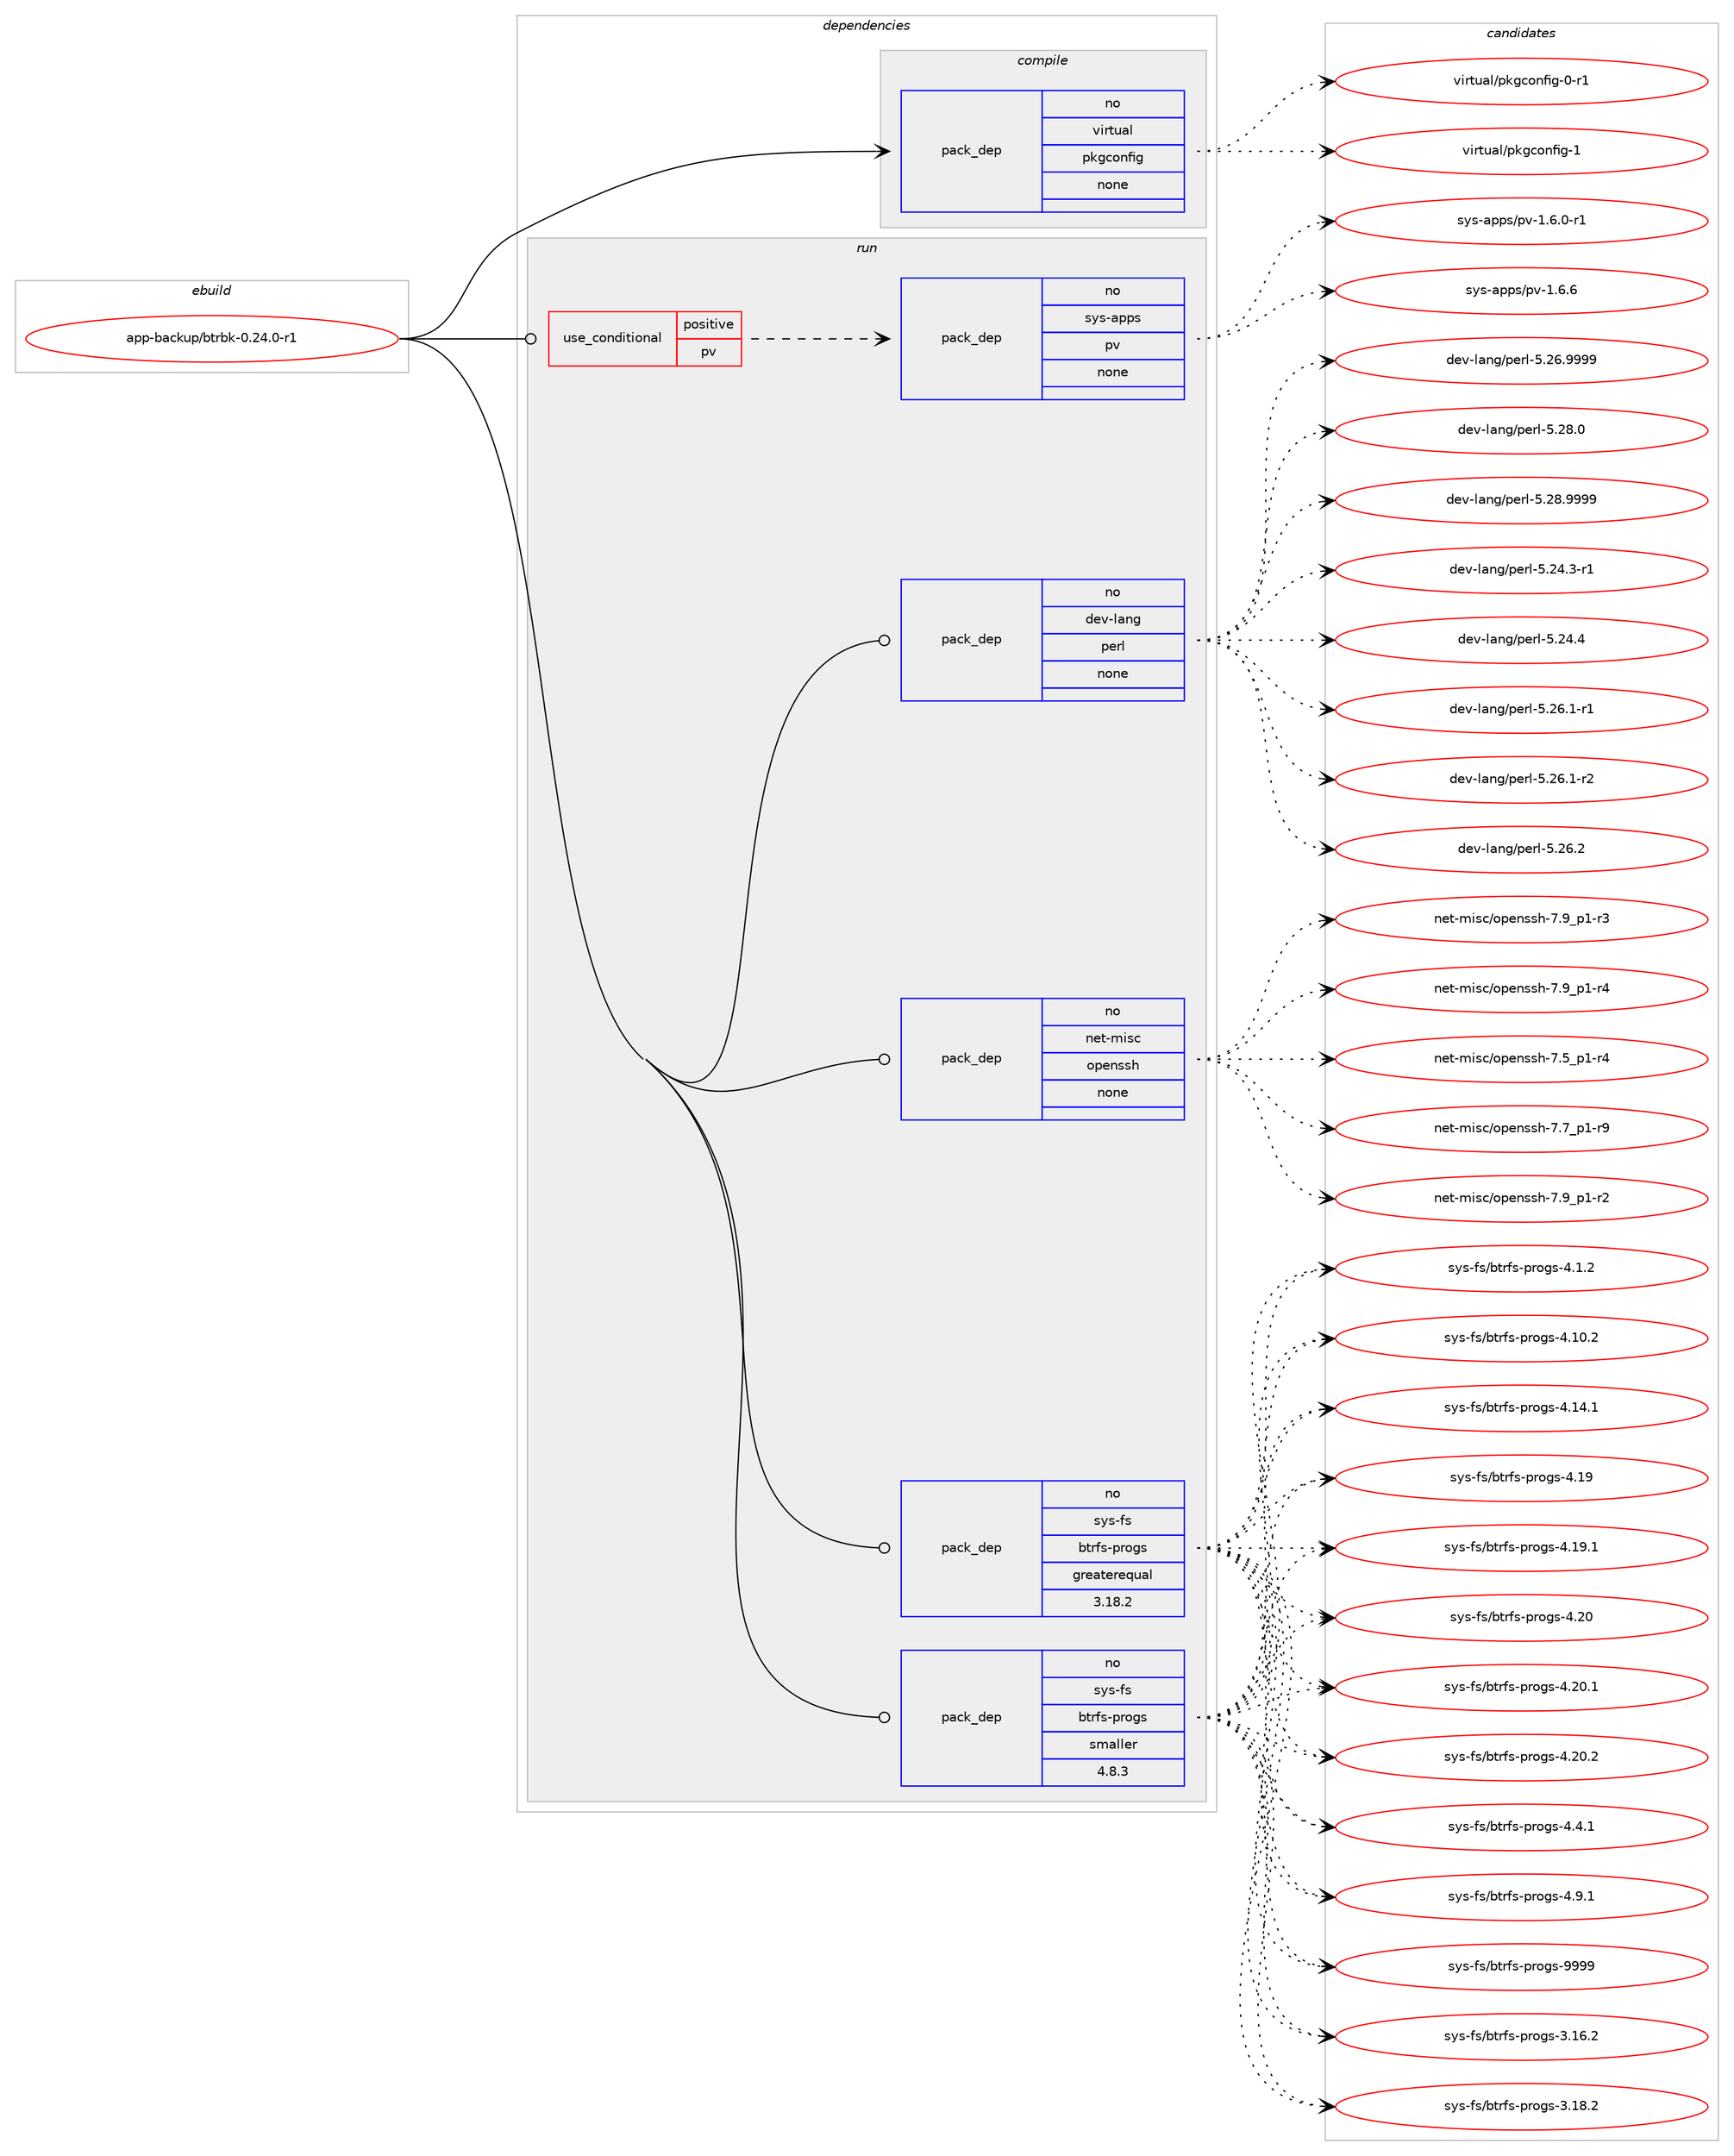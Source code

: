 digraph prolog {

# *************
# Graph options
# *************

newrank=true;
concentrate=true;
compound=true;
graph [rankdir=LR,fontname=Helvetica,fontsize=10,ranksep=1.5];#, ranksep=2.5, nodesep=0.2];
edge  [arrowhead=vee];
node  [fontname=Helvetica,fontsize=10];

# **********
# The ebuild
# **********

subgraph cluster_leftcol {
color=gray;
rank=same;
label=<<i>ebuild</i>>;
id [label="app-backup/btrbk-0.24.0-r1", color=red, width=4, href="../app-backup/btrbk-0.24.0-r1.svg"];
}

# ****************
# The dependencies
# ****************

subgraph cluster_midcol {
color=gray;
label=<<i>dependencies</i>>;
subgraph cluster_compile {
fillcolor="#eeeeee";
style=filled;
label=<<i>compile</i>>;
subgraph pack906312 {
dependency1273280 [label=<<TABLE BORDER="0" CELLBORDER="1" CELLSPACING="0" CELLPADDING="4" WIDTH="220"><TR><TD ROWSPAN="6" CELLPADDING="30">pack_dep</TD></TR><TR><TD WIDTH="110">no</TD></TR><TR><TD>virtual</TD></TR><TR><TD>pkgconfig</TD></TR><TR><TD>none</TD></TR><TR><TD></TD></TR></TABLE>>, shape=none, color=blue];
}
id:e -> dependency1273280:w [weight=20,style="solid",arrowhead="vee"];
}
subgraph cluster_compileandrun {
fillcolor="#eeeeee";
style=filled;
label=<<i>compile and run</i>>;
}
subgraph cluster_run {
fillcolor="#eeeeee";
style=filled;
label=<<i>run</i>>;
subgraph cond347196 {
dependency1273281 [label=<<TABLE BORDER="0" CELLBORDER="1" CELLSPACING="0" CELLPADDING="4"><TR><TD ROWSPAN="3" CELLPADDING="10">use_conditional</TD></TR><TR><TD>positive</TD></TR><TR><TD>pv</TD></TR></TABLE>>, shape=none, color=red];
subgraph pack906313 {
dependency1273282 [label=<<TABLE BORDER="0" CELLBORDER="1" CELLSPACING="0" CELLPADDING="4" WIDTH="220"><TR><TD ROWSPAN="6" CELLPADDING="30">pack_dep</TD></TR><TR><TD WIDTH="110">no</TD></TR><TR><TD>sys-apps</TD></TR><TR><TD>pv</TD></TR><TR><TD>none</TD></TR><TR><TD></TD></TR></TABLE>>, shape=none, color=blue];
}
dependency1273281:e -> dependency1273282:w [weight=20,style="dashed",arrowhead="vee"];
}
id:e -> dependency1273281:w [weight=20,style="solid",arrowhead="odot"];
subgraph pack906314 {
dependency1273283 [label=<<TABLE BORDER="0" CELLBORDER="1" CELLSPACING="0" CELLPADDING="4" WIDTH="220"><TR><TD ROWSPAN="6" CELLPADDING="30">pack_dep</TD></TR><TR><TD WIDTH="110">no</TD></TR><TR><TD>dev-lang</TD></TR><TR><TD>perl</TD></TR><TR><TD>none</TD></TR><TR><TD></TD></TR></TABLE>>, shape=none, color=blue];
}
id:e -> dependency1273283:w [weight=20,style="solid",arrowhead="odot"];
subgraph pack906315 {
dependency1273284 [label=<<TABLE BORDER="0" CELLBORDER="1" CELLSPACING="0" CELLPADDING="4" WIDTH="220"><TR><TD ROWSPAN="6" CELLPADDING="30">pack_dep</TD></TR><TR><TD WIDTH="110">no</TD></TR><TR><TD>net-misc</TD></TR><TR><TD>openssh</TD></TR><TR><TD>none</TD></TR><TR><TD></TD></TR></TABLE>>, shape=none, color=blue];
}
id:e -> dependency1273284:w [weight=20,style="solid",arrowhead="odot"];
subgraph pack906316 {
dependency1273285 [label=<<TABLE BORDER="0" CELLBORDER="1" CELLSPACING="0" CELLPADDING="4" WIDTH="220"><TR><TD ROWSPAN="6" CELLPADDING="30">pack_dep</TD></TR><TR><TD WIDTH="110">no</TD></TR><TR><TD>sys-fs</TD></TR><TR><TD>btrfs-progs</TD></TR><TR><TD>greaterequal</TD></TR><TR><TD>3.18.2</TD></TR></TABLE>>, shape=none, color=blue];
}
id:e -> dependency1273285:w [weight=20,style="solid",arrowhead="odot"];
subgraph pack906317 {
dependency1273286 [label=<<TABLE BORDER="0" CELLBORDER="1" CELLSPACING="0" CELLPADDING="4" WIDTH="220"><TR><TD ROWSPAN="6" CELLPADDING="30">pack_dep</TD></TR><TR><TD WIDTH="110">no</TD></TR><TR><TD>sys-fs</TD></TR><TR><TD>btrfs-progs</TD></TR><TR><TD>smaller</TD></TR><TR><TD>4.8.3</TD></TR></TABLE>>, shape=none, color=blue];
}
id:e -> dependency1273286:w [weight=20,style="solid",arrowhead="odot"];
}
}

# **************
# The candidates
# **************

subgraph cluster_choices {
rank=same;
color=gray;
label=<<i>candidates</i>>;

subgraph choice906312 {
color=black;
nodesep=1;
choice11810511411611797108471121071039911111010210510345484511449 [label="virtual/pkgconfig-0-r1", color=red, width=4,href="../virtual/pkgconfig-0-r1.svg"];
choice1181051141161179710847112107103991111101021051034549 [label="virtual/pkgconfig-1", color=red, width=4,href="../virtual/pkgconfig-1.svg"];
dependency1273280:e -> choice11810511411611797108471121071039911111010210510345484511449:w [style=dotted,weight="100"];
dependency1273280:e -> choice1181051141161179710847112107103991111101021051034549:w [style=dotted,weight="100"];
}
subgraph choice906313 {
color=black;
nodesep=1;
choice1151211154597112112115471121184549465446484511449 [label="sys-apps/pv-1.6.0-r1", color=red, width=4,href="../sys-apps/pv-1.6.0-r1.svg"];
choice115121115459711211211547112118454946544654 [label="sys-apps/pv-1.6.6", color=red, width=4,href="../sys-apps/pv-1.6.6.svg"];
dependency1273282:e -> choice1151211154597112112115471121184549465446484511449:w [style=dotted,weight="100"];
dependency1273282:e -> choice115121115459711211211547112118454946544654:w [style=dotted,weight="100"];
}
subgraph choice906314 {
color=black;
nodesep=1;
choice100101118451089711010347112101114108455346505246514511449 [label="dev-lang/perl-5.24.3-r1", color=red, width=4,href="../dev-lang/perl-5.24.3-r1.svg"];
choice10010111845108971101034711210111410845534650524652 [label="dev-lang/perl-5.24.4", color=red, width=4,href="../dev-lang/perl-5.24.4.svg"];
choice100101118451089711010347112101114108455346505446494511449 [label="dev-lang/perl-5.26.1-r1", color=red, width=4,href="../dev-lang/perl-5.26.1-r1.svg"];
choice100101118451089711010347112101114108455346505446494511450 [label="dev-lang/perl-5.26.1-r2", color=red, width=4,href="../dev-lang/perl-5.26.1-r2.svg"];
choice10010111845108971101034711210111410845534650544650 [label="dev-lang/perl-5.26.2", color=red, width=4,href="../dev-lang/perl-5.26.2.svg"];
choice10010111845108971101034711210111410845534650544657575757 [label="dev-lang/perl-5.26.9999", color=red, width=4,href="../dev-lang/perl-5.26.9999.svg"];
choice10010111845108971101034711210111410845534650564648 [label="dev-lang/perl-5.28.0", color=red, width=4,href="../dev-lang/perl-5.28.0.svg"];
choice10010111845108971101034711210111410845534650564657575757 [label="dev-lang/perl-5.28.9999", color=red, width=4,href="../dev-lang/perl-5.28.9999.svg"];
dependency1273283:e -> choice100101118451089711010347112101114108455346505246514511449:w [style=dotted,weight="100"];
dependency1273283:e -> choice10010111845108971101034711210111410845534650524652:w [style=dotted,weight="100"];
dependency1273283:e -> choice100101118451089711010347112101114108455346505446494511449:w [style=dotted,weight="100"];
dependency1273283:e -> choice100101118451089711010347112101114108455346505446494511450:w [style=dotted,weight="100"];
dependency1273283:e -> choice10010111845108971101034711210111410845534650544650:w [style=dotted,weight="100"];
dependency1273283:e -> choice10010111845108971101034711210111410845534650544657575757:w [style=dotted,weight="100"];
dependency1273283:e -> choice10010111845108971101034711210111410845534650564648:w [style=dotted,weight="100"];
dependency1273283:e -> choice10010111845108971101034711210111410845534650564657575757:w [style=dotted,weight="100"];
}
subgraph choice906315 {
color=black;
nodesep=1;
choice1101011164510910511599471111121011101151151044555465395112494511452 [label="net-misc/openssh-7.5_p1-r4", color=red, width=4,href="../net-misc/openssh-7.5_p1-r4.svg"];
choice1101011164510910511599471111121011101151151044555465595112494511457 [label="net-misc/openssh-7.7_p1-r9", color=red, width=4,href="../net-misc/openssh-7.7_p1-r9.svg"];
choice1101011164510910511599471111121011101151151044555465795112494511450 [label="net-misc/openssh-7.9_p1-r2", color=red, width=4,href="../net-misc/openssh-7.9_p1-r2.svg"];
choice1101011164510910511599471111121011101151151044555465795112494511451 [label="net-misc/openssh-7.9_p1-r3", color=red, width=4,href="../net-misc/openssh-7.9_p1-r3.svg"];
choice1101011164510910511599471111121011101151151044555465795112494511452 [label="net-misc/openssh-7.9_p1-r4", color=red, width=4,href="../net-misc/openssh-7.9_p1-r4.svg"];
dependency1273284:e -> choice1101011164510910511599471111121011101151151044555465395112494511452:w [style=dotted,weight="100"];
dependency1273284:e -> choice1101011164510910511599471111121011101151151044555465595112494511457:w [style=dotted,weight="100"];
dependency1273284:e -> choice1101011164510910511599471111121011101151151044555465795112494511450:w [style=dotted,weight="100"];
dependency1273284:e -> choice1101011164510910511599471111121011101151151044555465795112494511451:w [style=dotted,weight="100"];
dependency1273284:e -> choice1101011164510910511599471111121011101151151044555465795112494511452:w [style=dotted,weight="100"];
}
subgraph choice906316 {
color=black;
nodesep=1;
choice1151211154510211547981161141021154511211411110311545514649544650 [label="sys-fs/btrfs-progs-3.16.2", color=red, width=4,href="../sys-fs/btrfs-progs-3.16.2.svg"];
choice1151211154510211547981161141021154511211411110311545514649564650 [label="sys-fs/btrfs-progs-3.18.2", color=red, width=4,href="../sys-fs/btrfs-progs-3.18.2.svg"];
choice11512111545102115479811611410211545112114111103115455246494650 [label="sys-fs/btrfs-progs-4.1.2", color=red, width=4,href="../sys-fs/btrfs-progs-4.1.2.svg"];
choice1151211154510211547981161141021154511211411110311545524649484650 [label="sys-fs/btrfs-progs-4.10.2", color=red, width=4,href="../sys-fs/btrfs-progs-4.10.2.svg"];
choice1151211154510211547981161141021154511211411110311545524649524649 [label="sys-fs/btrfs-progs-4.14.1", color=red, width=4,href="../sys-fs/btrfs-progs-4.14.1.svg"];
choice115121115451021154798116114102115451121141111031154552464957 [label="sys-fs/btrfs-progs-4.19", color=red, width=4,href="../sys-fs/btrfs-progs-4.19.svg"];
choice1151211154510211547981161141021154511211411110311545524649574649 [label="sys-fs/btrfs-progs-4.19.1", color=red, width=4,href="../sys-fs/btrfs-progs-4.19.1.svg"];
choice115121115451021154798116114102115451121141111031154552465048 [label="sys-fs/btrfs-progs-4.20", color=red, width=4,href="../sys-fs/btrfs-progs-4.20.svg"];
choice1151211154510211547981161141021154511211411110311545524650484649 [label="sys-fs/btrfs-progs-4.20.1", color=red, width=4,href="../sys-fs/btrfs-progs-4.20.1.svg"];
choice1151211154510211547981161141021154511211411110311545524650484650 [label="sys-fs/btrfs-progs-4.20.2", color=red, width=4,href="../sys-fs/btrfs-progs-4.20.2.svg"];
choice11512111545102115479811611410211545112114111103115455246524649 [label="sys-fs/btrfs-progs-4.4.1", color=red, width=4,href="../sys-fs/btrfs-progs-4.4.1.svg"];
choice11512111545102115479811611410211545112114111103115455246574649 [label="sys-fs/btrfs-progs-4.9.1", color=red, width=4,href="../sys-fs/btrfs-progs-4.9.1.svg"];
choice115121115451021154798116114102115451121141111031154557575757 [label="sys-fs/btrfs-progs-9999", color=red, width=4,href="../sys-fs/btrfs-progs-9999.svg"];
dependency1273285:e -> choice1151211154510211547981161141021154511211411110311545514649544650:w [style=dotted,weight="100"];
dependency1273285:e -> choice1151211154510211547981161141021154511211411110311545514649564650:w [style=dotted,weight="100"];
dependency1273285:e -> choice11512111545102115479811611410211545112114111103115455246494650:w [style=dotted,weight="100"];
dependency1273285:e -> choice1151211154510211547981161141021154511211411110311545524649484650:w [style=dotted,weight="100"];
dependency1273285:e -> choice1151211154510211547981161141021154511211411110311545524649524649:w [style=dotted,weight="100"];
dependency1273285:e -> choice115121115451021154798116114102115451121141111031154552464957:w [style=dotted,weight="100"];
dependency1273285:e -> choice1151211154510211547981161141021154511211411110311545524649574649:w [style=dotted,weight="100"];
dependency1273285:e -> choice115121115451021154798116114102115451121141111031154552465048:w [style=dotted,weight="100"];
dependency1273285:e -> choice1151211154510211547981161141021154511211411110311545524650484649:w [style=dotted,weight="100"];
dependency1273285:e -> choice1151211154510211547981161141021154511211411110311545524650484650:w [style=dotted,weight="100"];
dependency1273285:e -> choice11512111545102115479811611410211545112114111103115455246524649:w [style=dotted,weight="100"];
dependency1273285:e -> choice11512111545102115479811611410211545112114111103115455246574649:w [style=dotted,weight="100"];
dependency1273285:e -> choice115121115451021154798116114102115451121141111031154557575757:w [style=dotted,weight="100"];
}
subgraph choice906317 {
color=black;
nodesep=1;
choice1151211154510211547981161141021154511211411110311545514649544650 [label="sys-fs/btrfs-progs-3.16.2", color=red, width=4,href="../sys-fs/btrfs-progs-3.16.2.svg"];
choice1151211154510211547981161141021154511211411110311545514649564650 [label="sys-fs/btrfs-progs-3.18.2", color=red, width=4,href="../sys-fs/btrfs-progs-3.18.2.svg"];
choice11512111545102115479811611410211545112114111103115455246494650 [label="sys-fs/btrfs-progs-4.1.2", color=red, width=4,href="../sys-fs/btrfs-progs-4.1.2.svg"];
choice1151211154510211547981161141021154511211411110311545524649484650 [label="sys-fs/btrfs-progs-4.10.2", color=red, width=4,href="../sys-fs/btrfs-progs-4.10.2.svg"];
choice1151211154510211547981161141021154511211411110311545524649524649 [label="sys-fs/btrfs-progs-4.14.1", color=red, width=4,href="../sys-fs/btrfs-progs-4.14.1.svg"];
choice115121115451021154798116114102115451121141111031154552464957 [label="sys-fs/btrfs-progs-4.19", color=red, width=4,href="../sys-fs/btrfs-progs-4.19.svg"];
choice1151211154510211547981161141021154511211411110311545524649574649 [label="sys-fs/btrfs-progs-4.19.1", color=red, width=4,href="../sys-fs/btrfs-progs-4.19.1.svg"];
choice115121115451021154798116114102115451121141111031154552465048 [label="sys-fs/btrfs-progs-4.20", color=red, width=4,href="../sys-fs/btrfs-progs-4.20.svg"];
choice1151211154510211547981161141021154511211411110311545524650484649 [label="sys-fs/btrfs-progs-4.20.1", color=red, width=4,href="../sys-fs/btrfs-progs-4.20.1.svg"];
choice1151211154510211547981161141021154511211411110311545524650484650 [label="sys-fs/btrfs-progs-4.20.2", color=red, width=4,href="../sys-fs/btrfs-progs-4.20.2.svg"];
choice11512111545102115479811611410211545112114111103115455246524649 [label="sys-fs/btrfs-progs-4.4.1", color=red, width=4,href="../sys-fs/btrfs-progs-4.4.1.svg"];
choice11512111545102115479811611410211545112114111103115455246574649 [label="sys-fs/btrfs-progs-4.9.1", color=red, width=4,href="../sys-fs/btrfs-progs-4.9.1.svg"];
choice115121115451021154798116114102115451121141111031154557575757 [label="sys-fs/btrfs-progs-9999", color=red, width=4,href="../sys-fs/btrfs-progs-9999.svg"];
dependency1273286:e -> choice1151211154510211547981161141021154511211411110311545514649544650:w [style=dotted,weight="100"];
dependency1273286:e -> choice1151211154510211547981161141021154511211411110311545514649564650:w [style=dotted,weight="100"];
dependency1273286:e -> choice11512111545102115479811611410211545112114111103115455246494650:w [style=dotted,weight="100"];
dependency1273286:e -> choice1151211154510211547981161141021154511211411110311545524649484650:w [style=dotted,weight="100"];
dependency1273286:e -> choice1151211154510211547981161141021154511211411110311545524649524649:w [style=dotted,weight="100"];
dependency1273286:e -> choice115121115451021154798116114102115451121141111031154552464957:w [style=dotted,weight="100"];
dependency1273286:e -> choice1151211154510211547981161141021154511211411110311545524649574649:w [style=dotted,weight="100"];
dependency1273286:e -> choice115121115451021154798116114102115451121141111031154552465048:w [style=dotted,weight="100"];
dependency1273286:e -> choice1151211154510211547981161141021154511211411110311545524650484649:w [style=dotted,weight="100"];
dependency1273286:e -> choice1151211154510211547981161141021154511211411110311545524650484650:w [style=dotted,weight="100"];
dependency1273286:e -> choice11512111545102115479811611410211545112114111103115455246524649:w [style=dotted,weight="100"];
dependency1273286:e -> choice11512111545102115479811611410211545112114111103115455246574649:w [style=dotted,weight="100"];
dependency1273286:e -> choice115121115451021154798116114102115451121141111031154557575757:w [style=dotted,weight="100"];
}
}

}
